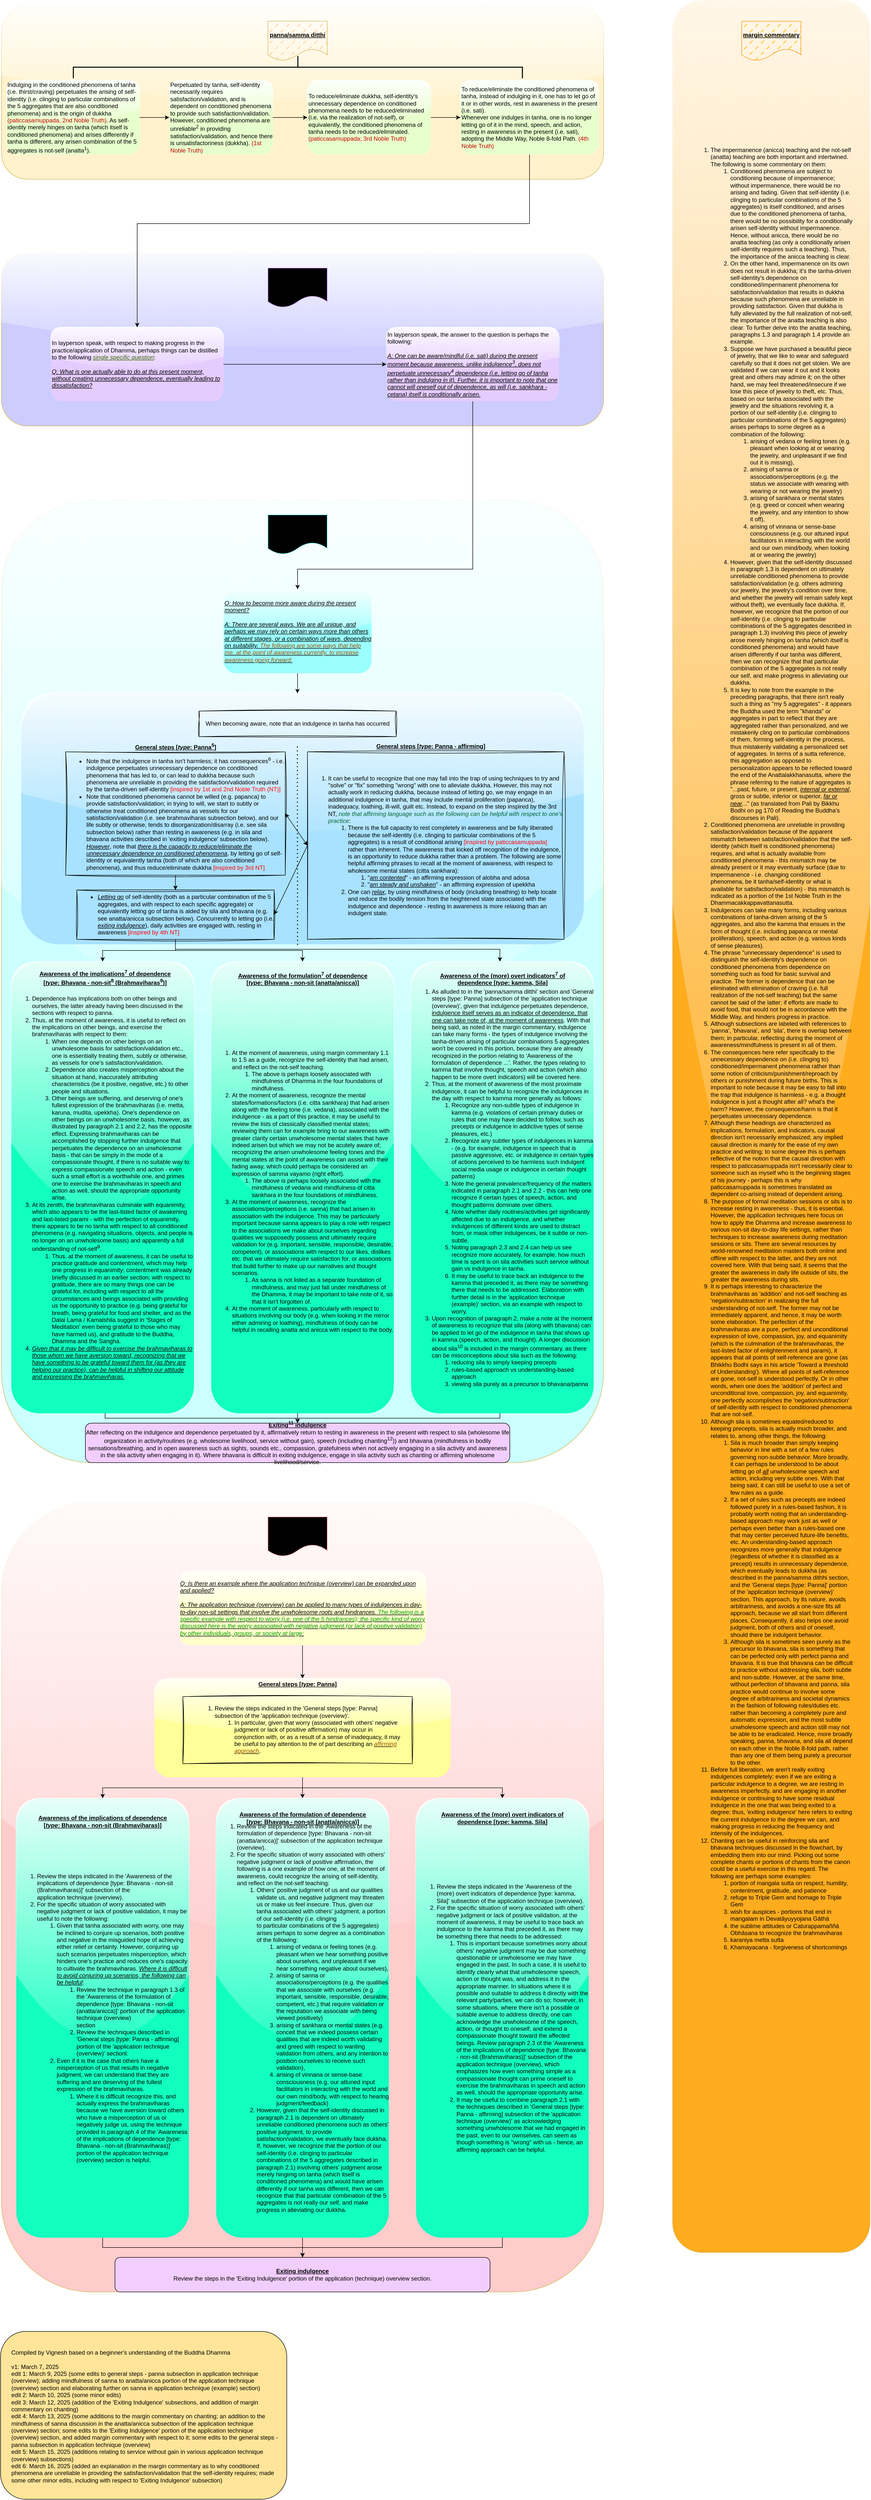 <mxfile version="26.1.3" pages="2">
  <diagram name="Page-1" id="TuVlbN-ZKWJk66FvhOgv">
    <mxGraphModel dx="2446" dy="781" grid="1" gridSize="10" guides="1" tooltips="1" connect="1" arrows="1" fold="1" page="1" pageScale="1" pageWidth="1100" pageHeight="850" math="0" shadow="0">
      <root>
        <mxCell id="0" />
        <mxCell id="1" parent="0" />
        <mxCell id="vZPkmDc1HkCrlw_ce-yA-17" value="" style="group;fillColor=#fff2cc;strokeColor=#d6b656;rounded=1;glass=1;shadow=0;container=0;" parent="1" vertex="1" connectable="0">
          <mxGeometry y="50" width="1220" height="350" as="geometry" />
        </mxCell>
        <mxCell id="dFAU1SVFYO0GLhLQqhiY-29" value="" style="strokeWidth=2;html=1;shape=mxgraph.flowchart.annotation_2;align=left;labelPosition=right;pointerEvents=1;rotation=90;" parent="1" vertex="1">
          <mxGeometry x="578.13" y="-281.87" width="45" height="910" as="geometry" />
        </mxCell>
        <mxCell id="dFAU1SVFYO0GLhLQqhiY-46" value="&lt;b&gt;&lt;u&gt;panna/samma ditthi&lt;/u&gt;&lt;/b&gt;" style="shape=document;whiteSpace=wrap;html=1;boundedLbl=1;fillColor=#FFCC99;gradientColor=none;strokeColor=#d6b656;shadow=0;fillStyle=dashed;" parent="1" vertex="1">
          <mxGeometry x="540" y="80" width="120" height="80" as="geometry" />
        </mxCell>
        <mxCell id="dFAU1SVFYO0GLhLQqhiY-47" value="" style="group;fillColor=#CCCCFF;strokeColor=#d6b656;rounded=1;glass=1;shadow=0;container=0;" parent="1" vertex="1" connectable="0">
          <mxGeometry y="550" width="1220" height="350" as="geometry" />
        </mxCell>
        <mxCell id="dFAU1SVFYO0GLhLQqhiY-51" value="&lt;div&gt;&lt;b&gt;&lt;u&gt;application (overview)&lt;/u&gt;&lt;/b&gt;&lt;/div&gt;" style="shape=document;whiteSpace=wrap;html=1;boundedLbl=1;fillColor=light-dark(#E5CCFF,#5E3206);gradientColor=none;strokeColor=light-dark(#CC99FF,#6D5100);shadow=0;fillStyle=dashed;" parent="1" vertex="1">
          <mxGeometry x="540" y="580" width="120" height="80" as="geometry" />
        </mxCell>
        <mxCell id="dFAU1SVFYO0GLhLQqhiY-60" style="edgeStyle=orthogonalEdgeStyle;rounded=0;orthogonalLoop=1;jettySize=auto;html=1;entryX=0;entryY=0.5;entryDx=0;entryDy=0;" parent="1" source="dFAU1SVFYO0GLhLQqhiY-52" target="dFAU1SVFYO0GLhLQqhiY-53" edge="1">
          <mxGeometry relative="1" as="geometry" />
        </mxCell>
        <mxCell id="dFAU1SVFYO0GLhLQqhiY-52" value="&lt;div&gt;In layperson speak, with respect to making progress in the practice/application of Dhamma, perhaps things can be distilled to the following &lt;span style=&quot;color: rgb(51, 102, 0);&quot;&gt;&lt;u&gt;&lt;i&gt;single specific question&lt;/i&gt;&lt;/u&gt;&lt;/span&gt;: &lt;br&gt;&lt;/div&gt;&lt;div&gt;&lt;br&gt;&lt;/div&gt;&lt;u&gt;&lt;i&gt;Q: What is one actually able to do at this present moment, without creating unnecessary dependence, eventually leading to dissatisfaction?&lt;/i&gt;&lt;/u&gt;" style="rounded=1;whiteSpace=wrap;html=1;align=left;fillColor=light-dark(#E5CCFF,var(--ge-dark-color, #121212));glass=1;dashed=1;dashPattern=12 12;strokeColor=none;" parent="1" vertex="1">
          <mxGeometry x="100" y="700" width="350" height="150" as="geometry" />
        </mxCell>
        <mxCell id="dFAU1SVFYO0GLhLQqhiY-53" value="&lt;div&gt;In layperson speak, the answer to the question is perhaps the following: &lt;br&gt;&lt;/div&gt;&lt;div&gt;&lt;br&gt;&lt;/div&gt;&lt;u&gt;&lt;i&gt;A: One can be aware/mindful (i.e. sati) during the present moment because awareness, unlike indulgence&lt;sup&gt;3&lt;/sup&gt;, does not perpetuate unnecessary&lt;sup&gt;4&lt;/sup&gt; dependence (i.e. letting go of tanha rather than indulging in it). Further, it is important to note that one cannot will oneself out of dependence, as will (i.e. sankhara - cetana) itself is conditionally arisen. &lt;br&gt;&lt;/i&gt;&lt;/u&gt;" style="rounded=1;whiteSpace=wrap;html=1;align=left;fillColor=light-dark(#E5CCFF,var(--ge-dark-color, #121212));glass=1;dashed=1;dashPattern=12 12;strokeColor=none;" parent="1" vertex="1">
          <mxGeometry x="780" y="700" width="350" height="150" as="geometry" />
        </mxCell>
        <mxCell id="dFAU1SVFYO0GLhLQqhiY-114" value="&#xa;&#xa;&#xa;&#xa;&#xa;&#xa;&#xa;&#xa;&#xa;" style="group;fillColor=#FFAC1E;strokeColor=#d6b656;rounded=1;glass=1;shadow=0;container=0;align=left;whiteSpace=wrap;" parent="1" vertex="1" connectable="0">
          <mxGeometry x="1360" y="38" width="400" height="4562" as="geometry" />
        </mxCell>
        <mxCell id="dFAU1SVFYO0GLhLQqhiY-115" value="&lt;b&gt;&lt;u&gt;margin commentary&lt;/u&gt;&lt;/b&gt;" style="shape=document;whiteSpace=wrap;html=1;boundedLbl=1;fillColor=#FFBC05;gradientColor=none;strokeColor=#FF9307;shadow=0;fillStyle=dashed;" parent="1" vertex="1">
          <mxGeometry x="1500" y="80" width="120" height="80" as="geometry" />
        </mxCell>
        <mxCell id="dFAU1SVFYO0GLhLQqhiY-116" value="&lt;ol&gt;&lt;li&gt;The impermanence (anicca) teaching and the not-self (anatta) teaching are both important and intertwined. The following is some commentary on them:&lt;/li&gt;&lt;ol&gt;&lt;li&gt;Conditioned phenomena are subject to conditioning because of impermanence; without impermanence, there would be no arising and fading. Given that self-identity (i.e. clinging to particular combinations of the 5 aggregates) is itself conditioned, and arises due to the conditioned phenomena of tanha, there would be no possibility for a conditionally arisen self-identity without impermanence. Hence, without anicca, there would be no anatta teaching (as only a conditionally arisen self-identity requires such a teaching). Thus, the importance of the anicca teaching is clear.&amp;nbsp;&lt;/li&gt;&lt;li&gt;On the other hand, impermanence on its own does not result in dukkha; it&#39;s the tanha-driven self-identity&#39;s dependence on conditioned/impermanent phenomena for satisfaction/validation that results in dukkha because such phenomena are unreliable in providing satisfaction. Given that dukkha is fully alleviated by the full realization of not-self, the importance of the anatta teaching is also clear. To further delve into the anatta teaching, paragraphs 1.3 and paragraph 1.4 provide an example.&lt;/li&gt;&lt;li&gt;Suppose we have purchased a beautiful piece of jewelry, that we like to wear and safeguard carefully so that it does not get stolen. We are validated if we can wear it out and it looks great and others may admire it; on the other hand, we may feel threatened/insecure if we lose this piece of jewelry to theft, etc. Thus, based on our tanha associated with the jewelry and the situations revolving it, a portion of our self-identity (i.e. clinging to particular combinations of the 5 aggregates) arises perhaps to some degree as a combination of the following:&amp;nbsp;&lt;/li&gt;&lt;ol&gt;&lt;li&gt;arising of vedana or feeling tones (e.g. pleasant when looking at or wearing the jewelry, and unpleasant if we find out it is missing),&amp;nbsp;&lt;/li&gt;&lt;li&gt;arising of sanna or associations/perceptions (e.g. the status we associate with wearing with wearing or not wearing the jewelry)&lt;/li&gt;&lt;li&gt;arising of sankhara or mental states (e.g. greed or conceit when wearing the jewelry, and any intention to show it off),&amp;nbsp;&lt;/li&gt;&lt;li&gt;arising of vinnana or sense-base consciousness (e.g. our attuned input facilitators in interacting with the world and our own mind/body, when looking at or wearing the jewelry)&amp;nbsp;&lt;/li&gt;&lt;/ol&gt;&lt;li&gt;However, given that the self-identity discussed in paragraph 1.3 is dependent on ultimately unreliable conditioned phenomena&amp;nbsp;to provide satisfaction/validation (e.g. others admiring our jewelry, the jewelry&#39;s condition over time, and whether the jewelry will remain safely kept without theft), we eventually face dukkha. If, however, we recognize that the portion of our self-identity (i.e. clinging to particular combinations of the 5 aggregates described in paragraph 1.3) involving this piece of jewelry arose merely hinging on tanha (which itself is conditioned phenomena) and would have arisen differently if our tanha was different, then we can recognize that that particular combination of the 5 aggregates is not really our self, and make progress in alleviating our dukkha. &lt;br&gt;&lt;/li&gt;&lt;li&gt;It is key to note from the example in the preceding paragraphs, that there isn&#39;t really such a thing as &quot;my 5 aggregates&quot; - it appears the Buddha used the term &quot;khanda&quot; or aggregates in part to reflect that they are aggregated rather than personalized, and we mistakenly cling on to particular combinations of them, forming self-identity in the process, thus mistakenly validating a personalized set of aggregates. In terms of a sutta reference, this aggregation as opposed to personalization appears to be reflected toward the end of the Anattalakkhanasutta, where the phrase referring to the nature of aggregates is &quot;...past, future, or present, &lt;u&gt;&lt;i&gt;internal or external&lt;/i&gt;&lt;/u&gt;, gross or subtle, inferior or superior, &lt;u&gt;&lt;i&gt;far or near&lt;/i&gt;&lt;/u&gt;...&quot; (as translated from Pali by Bikkhu Bodhi on pg 170 of Reading the Buddha&#39;s discourses in Pali).&amp;nbsp; &lt;span style=&quot;color: rgb(255, 51, 51);&quot;&gt;&lt;br&gt;&lt;/span&gt;&lt;/li&gt;&lt;/ol&gt;&lt;li&gt;Conditioned phenomena are unreliable in providing satisfaction/validation because of the apparent mismatch between satisfaction/validation that the self-identity (which itself is conditioned phenomena) requires, and what is actually available from conditioned phenomena - this mismatch may be already present or it may eventually surface (due to impermanence - i.e. changing conditioned phenomena, be it tanha/self-identity or what is available for satisfaction/validation) - this mismatch is indicated as a portion of the 1st Noble Truth in the Dhammacakkappavattanasutta. &lt;br&gt;&lt;/li&gt;&lt;li&gt;Indulgences can take many forms, including various combinations of tanha-driven arising of the 5 aggregates, and also the kamma that ensues in the form of thought (i.e. including papanca or mental proliferation), speech, and action (e.g. various kinds of sense pleasures). &amp;nbsp; &lt;br&gt;&lt;/li&gt;&lt;li&gt;The phrase &quot;unnecessary dependence&quot; is used to distinguish the self-identity&#39;s dependence on conditioned phenomena from dependence on something such as food for basic survival and practice. The former is dependence that can be eliminated with elimination of craving (i.e. full realization of the not-self teaching) but the same cannot be said of the latter; if efforts are made to avoid food, that would not be in accordance with the Middle Way, and hinders progress in practice.&lt;/li&gt;&lt;li&gt;Although subsections are labeled with references to &#39;panna&#39;, &#39;bhavana&#39;, and &#39;sila&#39;, there is overlap between them; in particular, reflecting during the moment of awareness/mindfulness is present in all of them. &lt;br&gt;&lt;/li&gt;&lt;li&gt;The consequences here refer specifically to the unnecessary dependence on (i.e. clinging to) conditioned/impermanent phenomena rather than some notion of criticism/punishment/reproach by others or punishment during future births. This is important to note because it may be easy to fall into the trap that indulgence is harmless - e.g. a thought indulgence is just a thought after all? what&#39;s the harm? However, the consequence/harm is that it perpetuates unnecessary dependence.&lt;/li&gt;&lt;li&gt;Although these headings are characterized as implications, formulation, and indicators, causal direction isn&#39;t necessarily emphasized; any implied causal direction is mainly for the ease of my own practice and writing; to some degree this is perhaps reflective of the notion that the causal direction with respect to paticcasamuppada isn&#39;t necessarily clear to someone such as myself who is the beginning stages of his journey - perhaps this is why paticcasamuppada is sometimes translated as dependent co-arising instead of dependent arising. &amp;nbsp; &lt;br&gt;&lt;/li&gt;&lt;li&gt;The purpose of formal meditation sessions or sits is to increase resting in awareness - thus, it is essential. However, the application techniques here focus on how to apply the Dhamma and increase awareness to various non-sit day-to-day life settings, rather than techniques to increase awareness during meditation sessions or sits. There are several resources by world-renowned meditation masters both online and offline with respect to the latter, and they are not covered here. With that being said, it seems that the greater the awareness in daily life outside of sits, the greater the awareness during sits.&lt;/li&gt;&lt;li&gt;It is perhaps interesting to characterize the brahmaviharas as &#39;addition&#39; and not-self teaching as &#39;negation/subtraction&#39; in realizaing the full understanding of not-self. The former may not be immediately apparent, and hence, it may be worth some elaboration. The perfection of the brahmaviharas are a pure, perfect and unconditional expression of love, compassion, joy, and equanimity (which is the culmination of the brahmaviharas, the last-listed factor of enlightenment and parami), it appears that all points of self-reference are gone (as Bhikkhu Bodhi says in his article &#39;Toward a threshold of Understanding&#39;). Where all points of self-reference are gone, not-self is understood perfectly. Or in other words, when one does the &#39;addition&#39; of perfect and unconditional love, compassion, joy, and equanimity, one perfectly accomplishes the &#39;negation/subtraction&#39; of self-identity with respect to conditioned phenomena that are not-self.&lt;/li&gt;&lt;li&gt;Although sila is sometimes equated/reduced to keeping precepts, sila is actually much broader, and relates to, among other things, the following:&lt;/li&gt;&lt;ol&gt;&lt;li&gt;Sila is much broader than simply keeping behavior in line with a set of a few rules governing non-subtle behavior. More broadly, it can perhaps be understood to be about letting go of &lt;u&gt;&lt;i&gt;all&lt;/i&gt;&lt;/u&gt; unwholesome speech and action, including very subtle ones. With that being said, it can still be useful to use a set of few rules as a guide.&lt;/li&gt;&lt;li&gt;If a set of rules such as precepts are indeed followed purely in a rules-based fashion, it is probably worth noting that an understanding-based approach may work just as well or perhaps even better than a rules-based one that may center perceived future-life benefits, etc. An understanding-based approach recognizes more generally that indulgence (regardless of whether it is classified as a precept) results in unnecessary dependence, which eventually leads to dukkha (as described in the panna/samma dithhi section, and the &#39;General steps [type: Panna]&#39; portion of the &#39;application technique (overview)&#39; section. This approach, by its nature, avoids arbitrariness, and avoids a one-size fits all approach, because we all start from different places. Consequently, it also helps one avoid judgment, both of others and of oneself, should there be indulgent behavior.&amp;nbsp; &lt;br&gt;&lt;/li&gt;&lt;li&gt;Although sila is sometimes seen purely as the precursor to bhavana, sila is something that can be perfected only with perfect panna and bhavana. It is true that bhavana can be difficult to practice without addressing sila, both subtle and non-subtle. However, at the same time, without perfection of bhavana and panna, sila practice would continue to involve some degree of arbitrariness and societal dynamics in the fashion of following rules/duties etc. rather than becoming a completely pure and automatic expression, and the most subtle unwholesome speech and action still may not be able to be eradicated. Hence, more broadly speaking, panna, bhavana, and sila all depend on each other in the Noble 8-fold path, rather than any one of them being purely a precursor to the other.&lt;/li&gt;&lt;/ol&gt;&lt;li&gt;Before full liberation, we aren&#39;t really exiting indulgences completely; even if we are exiting a particular indulgence to a degree, we are resting in awareness imperfectly, and are engaging in another indulgence or continuing to have some residual indulgence in the one that was being exited to a degree; thus, &#39;exiting indulgence&#39; here refers to exiting the current indulgence to the degree we can, and making progress in reducing the frequency and intensity of the indulgences. &lt;br&gt;&lt;/li&gt;&lt;li&gt;Chanting can be useful in reinforcing sila and bhavana techniques discussed in the flowchart, by embedding them into our mind. Picking out some complete chants or portions of chants from the canon could be a useful exercise in this regard. The following are perhaps some examples:&lt;/li&gt;&lt;ol&gt;&lt;li&gt;portion of mangala sutta on respect, humility, contentment, gratitude, and patience&lt;/li&gt;&lt;li&gt;refuge to Triple Gem and homage to Triple Gem&lt;/li&gt;&lt;li&gt;wish for auspices - portions that end in mangalam in Devatāyuyyojana Gāthā&lt;/li&gt;&lt;li&gt;the sublime attitudes or Caturappamaññā Obhāsana to recognize the brahmaviharas&lt;/li&gt;&lt;li&gt;karaniya metta sutta&lt;/li&gt;&lt;li&gt;Khamayacana - forgiveness of shortcomings&lt;/li&gt;&lt;/ol&gt;&lt;/ol&gt;" style="text;html=1;align=left;verticalAlign=middle;whiteSpace=wrap;rounded=0;" parent="1" vertex="1">
          <mxGeometry x="1395" y="171" width="330" height="3979" as="geometry" />
        </mxCell>
        <mxCell id="dFAU1SVFYO0GLhLQqhiY-117" value="" style="group" parent="1" vertex="1" connectable="0">
          <mxGeometry y="1050" width="1220" height="1950" as="geometry" />
        </mxCell>
        <mxCell id="dFAU1SVFYO0GLhLQqhiY-61" value="" style="group;fillColor=#CCFFFF;strokeColor=#d6b656;rounded=1;glass=1;shadow=0;container=0;" parent="dFAU1SVFYO0GLhLQqhiY-117" vertex="1" connectable="0">
          <mxGeometry width="1220" height="1950.0" as="geometry" />
        </mxCell>
        <mxCell id="dFAU1SVFYO0GLhLQqhiY-62" value="&lt;div&gt;&lt;b&gt;&lt;u&gt;application technique (overview)&lt;/u&gt;&lt;/b&gt;&lt;/div&gt;" style="shape=document;whiteSpace=wrap;html=1;boundedLbl=1;fillColor=light-dark(#99FFFF,#5E3206);gradientColor=none;strokeColor=light-dark(#66FFFF,#6D5100);shadow=0;fillStyle=dashed;" parent="dFAU1SVFYO0GLhLQqhiY-117" vertex="1">
          <mxGeometry x="540" y="30" width="120" height="80" as="geometry" />
        </mxCell>
        <mxCell id="dFAU1SVFYO0GLhLQqhiY-76" value="&lt;div&gt;&lt;u&gt;&lt;i&gt;Q: How to become more aware during the present moment?&lt;/i&gt;&lt;/u&gt;&lt;/div&gt;&lt;div&gt;&lt;br&gt;&lt;/div&gt;&lt;u&gt;&lt;i&gt;A: There are several ways. We are all unique, and perhaps we may rely on certain ways more than others at different stages, or a combination of ways, depending on suitability. &lt;span style=&quot;color: rgb(153, 76, 0);&quot;&gt;The following are some ways that help me, at the point of awareness currently, to increase awareness going forward:&lt;/span&gt;&lt;/i&gt;&lt;/u&gt;" style="rounded=1;whiteSpace=wrap;html=1;align=left;fillColor=light-dark(#99FFFF,var(--ge-dark-color, #121212));glass=1;dashed=1;dashPattern=12 12;strokeColor=none;" parent="dFAU1SVFYO0GLhLQqhiY-117" vertex="1">
          <mxGeometry x="450" y="180.795" width="300" height="170" as="geometry" />
        </mxCell>
        <mxCell id="dFAU1SVFYO0GLhLQqhiY-108" value="" style="group" parent="dFAU1SVFYO0GLhLQqhiY-117" vertex="1" connectable="0">
          <mxGeometry x="425" y="935" width="370" height="915" as="geometry" />
        </mxCell>
        <mxCell id="dFAU1SVFYO0GLhLQqhiY-109" value="&lt;div&gt;&lt;br&gt;&lt;ol&gt;&lt;li&gt;At the moment of awareness, using margin commentary 1.1 to 1.5 as a guide, recognize the self-identity that had arisen, and reflect on the not-self teaching.&lt;/li&gt;&lt;ol&gt;&lt;li&gt;The above is perhaps loosely associated with mindfulness of Dhamma in the four foundations of mindfulness.&lt;/li&gt;&lt;/ol&gt;&lt;li&gt;At the moment of awareness, recognize the mental states/formations/factors (i.e. citta sankhara) that had arisen along with the feeling tone (i.e. vedana), associated with the indulgence - as a part of this practice, it may be useful to review the lists of classically classified mental states; reviewing them can for example bring to our awareness with greater clarity certain unwholesome mental states that have indeed arisen but which we may not be acutely aware of; recognizing the arisen unwholesome feeling tones and the mental states at the point of awareness can assist with their fading away, which could perhaps be considered an expression of samma vayamo (right effort).&amp;nbsp;&lt;/li&gt;&lt;ol&gt;&lt;li&gt;The above is perhaps loosely associated with the mindfulness of vedana and mindfulness of citta sankhara in the four foundations of mindfulness.&lt;/li&gt;&lt;/ol&gt;&lt;li&gt;At the moment of awareness, recognize the associations/perceptions (i.e. sanna) that had arisen in association with the indulgence. This may be particularly important because sanna appears to play a role with respect to the associations we make about ourselves regarding qualities we supposedly possess and ultimately require validation for (e.g. important, sensible, responsible, desirable, competent), or associations with respect to our likes, dislikes etc. that we ultimately require satisfaction for, or associations that build further to make up our narratives and thought scenarios. &lt;br&gt;&lt;/li&gt;&lt;ol&gt;&lt;li&gt;As sanna is not listed as a separate foundation of mindfulness, and may just fall under mindfulness of the Dhamma, it may be important to take note of it, so that it isn&#39;t forgotten of. &lt;br&gt;&lt;/li&gt;&lt;/ol&gt;&lt;li&gt;At the moment of awareness, particularly with respect to situations involving our body (e.g. when looking in the mirror either admiring or loathing), mindfulness of body can be helpful in recalling anatta and anicca with respect to the body.&lt;/li&gt;&lt;/ol&gt;&lt;/div&gt;" style="rounded=1;whiteSpace=wrap;html=1;align=left;fillColor=light-dark(#11FFBF,var(--ge-dark-color, #121212));glass=1;dashed=1;dashPattern=12 12;strokeColor=none;" parent="dFAU1SVFYO0GLhLQqhiY-108" vertex="1">
          <mxGeometry width="370.0" height="915.0" as="geometry" />
        </mxCell>
        <mxCell id="dFAU1SVFYO0GLhLQqhiY-110" value="&lt;div align=&quot;center&quot;&gt;&lt;b&gt;&lt;u&gt;Awareness of the formulation&lt;sup&gt;7&lt;/sup&gt; of dependence&lt;/u&gt;&lt;/b&gt;&lt;/div&gt;&lt;div align=&quot;center&quot;&gt;&lt;b&gt;&lt;u&gt;[&lt;i&gt;type&lt;/i&gt;: Bhavana - non-sit (anatta/anicca)]&lt;/u&gt;&lt;/b&gt;&lt;/div&gt;" style="text;html=1;align=center;verticalAlign=middle;whiteSpace=wrap;rounded=0;" parent="dFAU1SVFYO0GLhLQqhiY-108" vertex="1">
          <mxGeometry x="44.624" width="280.742" height="68.625" as="geometry" />
        </mxCell>
        <mxCell id="dFAU1SVFYO0GLhLQqhiY-81" value="&lt;div&gt;&lt;br&gt;&lt;/div&gt;&lt;div&gt;&lt;br&gt;&lt;/div&gt;&lt;div align=&quot;center&quot;&gt;&lt;br&gt;&lt;/div&gt;&lt;div&gt;&lt;br&gt;&lt;/div&gt;&lt;div&gt;&lt;br&gt;&lt;/div&gt;" style="rounded=1;whiteSpace=wrap;html=1;align=left;fillColor=light-dark(#A8E2FF,var(--ge-dark-color, #121212));glass=1;dashed=1;dashPattern=12 12;strokeColor=none;" parent="dFAU1SVFYO0GLhLQqhiY-117" vertex="1">
          <mxGeometry x="40" y="390" width="1140" height="510" as="geometry" />
        </mxCell>
        <mxCell id="dFAU1SVFYO0GLhLQqhiY-93" value="&lt;div align=&quot;center&quot;&gt;When becoming aware, note that an indulgence in tanha has occurred&lt;/div&gt;" style="rounded=0;whiteSpace=wrap;html=1;fillColor=none;gradientColor=none;glass=0;sketch=1;curveFitting=1;jiggle=2;align=center;" parent="dFAU1SVFYO0GLhLQqhiY-117" vertex="1">
          <mxGeometry x="400" y="427.538" width="400" height="51.656" as="geometry" />
        </mxCell>
        <mxCell id="y6s7UTnHfBE7o3wpDHar-10" style="edgeStyle=orthogonalEdgeStyle;rounded=0;orthogonalLoop=1;jettySize=auto;html=1;" parent="dFAU1SVFYO0GLhLQqhiY-117" source="dFAU1SVFYO0GLhLQqhiY-94" target="R_Yq7bSZIYQy-dywGom7-2" edge="1">
          <mxGeometry relative="1" as="geometry">
            <Array as="points">
              <mxPoint x="353" y="910" />
              <mxPoint x="1010" y="910" />
            </Array>
          </mxGeometry>
        </mxCell>
        <mxCell id="y6s7UTnHfBE7o3wpDHar-11" style="edgeStyle=orthogonalEdgeStyle;rounded=0;orthogonalLoop=1;jettySize=auto;html=1;entryX=0.5;entryY=0;entryDx=0;entryDy=0;" parent="dFAU1SVFYO0GLhLQqhiY-117" source="dFAU1SVFYO0GLhLQqhiY-94" target="dFAU1SVFYO0GLhLQqhiY-110" edge="1">
          <mxGeometry relative="1" as="geometry" />
        </mxCell>
        <mxCell id="y6s7UTnHfBE7o3wpDHar-12" style="edgeStyle=orthogonalEdgeStyle;rounded=0;orthogonalLoop=1;jettySize=auto;html=1;" parent="dFAU1SVFYO0GLhLQqhiY-117" source="dFAU1SVFYO0GLhLQqhiY-94" target="dFAU1SVFYO0GLhLQqhiY-84" edge="1">
          <mxGeometry relative="1" as="geometry" />
        </mxCell>
        <mxCell id="dFAU1SVFYO0GLhLQqhiY-94" value="&lt;div align=&quot;left&quot;&gt;&lt;ul&gt;&lt;li&gt;&lt;u&gt;&lt;i&gt;Letting go&lt;/i&gt;&lt;/u&gt; of self-identity (both as a particular combination of the 5 aggregates, and with respect to each specific aggregate) or equivalently letting go of tanha is aided by sila and bhavana (e.g. see anatta/anicca subsection below). Concurrently to letting go (i.e. &lt;u&gt;&lt;i&gt;exiting indulgence&lt;/i&gt;&lt;/u&gt;), daily activities are engaged with, resting in awareness &lt;span style=&quot;color: rgb(255, 0, 0);&quot;&gt;[inspired by 4th NT]&lt;/span&gt;&lt;/li&gt;&lt;/ul&gt;&lt;/div&gt;" style="rounded=0;whiteSpace=wrap;html=1;align=left;fillColor=none;sketch=1;curveFitting=1;jiggle=2;" parent="dFAU1SVFYO0GLhLQqhiY-117" vertex="1">
          <mxGeometry x="152.5" y="790" width="400" height="100" as="geometry" />
        </mxCell>
        <mxCell id="dFAU1SVFYO0GLhLQqhiY-97" value="&lt;u&gt;&lt;b&gt;General steps [&lt;i&gt;type&lt;/i&gt;: &lt;/b&gt;&lt;/u&gt;&lt;u&gt;&lt;b&gt;Panna&lt;sup&gt;5&lt;/sup&gt;] &lt;/b&gt;&lt;/u&gt;" style="text;html=1;align=center;verticalAlign=middle;whiteSpace=wrap;rounded=0;" parent="dFAU1SVFYO0GLhLQqhiY-117" vertex="1">
          <mxGeometry x="222.5" y="479.192" width="260" height="38.742" as="geometry" />
        </mxCell>
        <mxCell id="dFAU1SVFYO0GLhLQqhiY-147" value="" style="edgeStyle=orthogonalEdgeStyle;rounded=0;orthogonalLoop=1;jettySize=auto;html=1;" parent="dFAU1SVFYO0GLhLQqhiY-117" source="dFAU1SVFYO0GLhLQqhiY-144" target="dFAU1SVFYO0GLhLQqhiY-94" edge="1">
          <mxGeometry relative="1" as="geometry" />
        </mxCell>
        <mxCell id="dFAU1SVFYO0GLhLQqhiY-144" value="&lt;ul&gt;&lt;li&gt;Note that the indulgence in tanha isn&#39;t harmless; it has consequences&lt;sup&gt;6&lt;/sup&gt; - i.e. indulgence perpetuates unnecessary dependence on conditioned phenomena that has led to, or can lead to dukkha because such phenomena are unreliable in providing the satisfaction/validation required by the tanha-driven self-identity &lt;span style=&quot;color: rgb(255, 0, 0);&quot;&gt;[inspired by 1st and 2nd Noble Truth (NT)]&lt;/span&gt; &lt;/li&gt;&lt;li&gt;Note that conditioned phenomena cannot be willed (e.g. papanca) to provide satisfaction/validation; in trying to will, we start to subtly or otherwise treat conditioned phenomena as vessels for our satisfaction/validation (i.e. see brahmaviharas subsection below), and our life subtly or otherwise, tends to disorganization/disarray (i.e. see sila subsection below) rather than resting in awareness (e.g. in sila and bhavana activities described in &#39;exiting indulgence&#39; subsection below). &lt;u&gt;&lt;i&gt;However&lt;/i&gt;&lt;/u&gt;, note that &lt;u&gt;&lt;i&gt;there is the capacity to reduce/eliminate the unnecessary dependence on conditioned phenomena&lt;/i&gt;&lt;/u&gt;, by letting go of self-identity or equivalently tanha (both of which are also conditioned phenomena), and thus reduce/eliminate dukkha &lt;span style=&quot;color: rgb(255, 0, 0);&quot;&gt;[inspired by 3rd NT]&lt;/span&gt;&lt;/li&gt;&lt;/ul&gt;" style="rounded=0;whiteSpace=wrap;html=1;fillColor=none;gradientColor=none;glass=0;sketch=1;curveFitting=1;jiggle=2;align=left;" parent="dFAU1SVFYO0GLhLQqhiY-117" vertex="1">
          <mxGeometry x="130" y="510" width="445" height="250" as="geometry" />
        </mxCell>
        <mxCell id="dFAU1SVFYO0GLhLQqhiY-145" value="" style="endArrow=none;dashed=1;html=1;dashPattern=1 3;strokeWidth=2;rounded=0;" parent="dFAU1SVFYO0GLhLQqhiY-117" edge="1">
          <mxGeometry width="50" height="50" relative="1" as="geometry">
            <mxPoint x="599.5" y="498.977" as="sourcePoint" />
            <mxPoint x="600" y="903.038" as="targetPoint" />
          </mxGeometry>
        </mxCell>
        <mxCell id="dFAU1SVFYO0GLhLQqhiY-148" value="&lt;u&gt;&lt;b&gt;General steps [&lt;i&gt;type&lt;/i&gt;: &lt;/b&gt;&lt;/u&gt;&lt;u&gt;&lt;b&gt;Panna - affirming] &lt;/b&gt;&lt;/u&gt;" style="text;html=1;align=center;verticalAlign=middle;whiteSpace=wrap;rounded=0;" parent="dFAU1SVFYO0GLhLQqhiY-117" vertex="1">
          <mxGeometry x="740" y="479.192" width="260" height="38.742" as="geometry" />
        </mxCell>
        <mxCell id="dFAU1SVFYO0GLhLQqhiY-149" value="&lt;ol&gt;&lt;li&gt;It can be useful to recognize that one may fall into the trap of using techniques to try and &quot;solve&quot; or &quot;fix&quot; something &quot;wrong&quot; with one to alleviate dukkha. However, this may not actually work in reducing dukkha, because instead of letting go, we may engage in an additional indulgence in tanha, that may include mental proliferation (papanca), inadequacy, loathing, ill-will, guilt etc. Instead, to expand on the step inspired by the 3rd NT, &lt;span style=&quot;color: rgb(0, 102, 51);&quot;&gt;&lt;i&gt;note that affirming language such as the following can be helpful with respect to one&#39;s practice&lt;/i&gt;&lt;/span&gt;:&lt;/li&gt;&lt;ol&gt;&lt;li&gt;There is the full capacity to rest completely in awareness and be fully liberated because the self-identity (i.e. clinging to particular combinations of the 5 aggregates) is a result of conditional arising &lt;span style=&quot;color: rgb(255, 0, 0);&quot;&gt;[inspired by paticcasamuppada]&lt;/span&gt; rather than inherent. &lt;span style=&quot;color: rgb(255, 0, 0);&quot;&gt;&lt;/span&gt;The awareness that kicked off recognition of the indulgence, is an opportunity to reduce dukkha rather than a problem. The following are some helpful affirming phrases to recall at the moment of awareness, with respect to wholesome mental states (citta sankhara):&lt;/li&gt;&lt;ol&gt;&lt;li&gt;&quot;&lt;u&gt;&lt;i&gt;am contented&lt;/i&gt;&lt;/u&gt;&quot; - an affirming expression of alobha and adosa&lt;/li&gt;&lt;li&gt;&quot;&lt;u&gt;&lt;i&gt;am steady and unshaken&lt;/i&gt;&lt;/u&gt;&quot; - an affirming expression of upekkha&lt;/li&gt;&lt;/ol&gt;&lt;li&gt;One can &lt;u&gt;&lt;i&gt;relax&lt;/i&gt;&lt;/u&gt;, by using mindfulness of body (including breathing) to help locate and reduce the bodily tension from the heightened state associated with the indulgence and dependence - resting in awareness is more relaxing than an indulgent state.&lt;/li&gt;&lt;/ol&gt;&lt;/ol&gt;" style="rounded=0;whiteSpace=wrap;html=1;align=left;fillColor=none;sketch=1;curveFitting=1;jiggle=2;" parent="dFAU1SVFYO0GLhLQqhiY-117" vertex="1">
          <mxGeometry x="620" y="510" width="520" height="380" as="geometry" />
        </mxCell>
        <mxCell id="dFAU1SVFYO0GLhLQqhiY-154" value="" style="endArrow=classic;startArrow=classic;html=1;rounded=0;exitX=1;exitY=0.5;exitDx=0;exitDy=0;entryX=0;entryY=0.5;entryDx=0;entryDy=0;" parent="dFAU1SVFYO0GLhLQqhiY-117" source="dFAU1SVFYO0GLhLQqhiY-144" target="dFAU1SVFYO0GLhLQqhiY-149" edge="1">
          <mxGeometry width="50" height="50" relative="1" as="geometry">
            <mxPoint x="630" y="839.404" as="sourcePoint" />
            <mxPoint x="680" y="774.834" as="targetPoint" />
          </mxGeometry>
        </mxCell>
        <mxCell id="dFAU1SVFYO0GLhLQqhiY-157" value="" style="endArrow=classic;html=1;rounded=0;entryX=1;entryY=0.5;entryDx=0;entryDy=0;exitX=0;exitY=0.5;exitDx=0;exitDy=0;" parent="dFAU1SVFYO0GLhLQqhiY-117" source="dFAU1SVFYO0GLhLQqhiY-149" target="dFAU1SVFYO0GLhLQqhiY-94" edge="1">
          <mxGeometry width="50" height="50" relative="1" as="geometry">
            <mxPoint x="630" y="839.404" as="sourcePoint" />
            <mxPoint x="680" y="774.834" as="targetPoint" />
          </mxGeometry>
        </mxCell>
        <mxCell id="y6s7UTnHfBE7o3wpDHar-23" value="" style="edgeStyle=orthogonalEdgeStyle;rounded=0;orthogonalLoop=1;jettySize=auto;html=1;" parent="dFAU1SVFYO0GLhLQqhiY-117" source="dFAU1SVFYO0GLhLQqhiY-84" target="y6s7UTnHfBE7o3wpDHar-2" edge="1">
          <mxGeometry relative="1" as="geometry">
            <Array as="points">
              <mxPoint x="210" y="1860" />
              <mxPoint x="600" y="1860" />
            </Array>
          </mxGeometry>
        </mxCell>
        <mxCell id="dFAU1SVFYO0GLhLQqhiY-84" value="&lt;div&gt;&lt;ol&gt;&lt;li&gt;Dependence has implications both on other beings and ourselves, the latter already having been discussed in the sections with respect to panna. &lt;br&gt;&lt;/li&gt;&lt;li&gt;Thus, at the moment of awareness, it is useful to reflect on the implications on other beings, and exercise the brahmaviharas with respect to them:&lt;/li&gt;&lt;ol&gt;&lt;li&gt;When one depends on other beings on an unwholesome basis for satisfaction/validation etc., one is essentially treating them, subtly or otherwise, as vessels for one&#39;s satisfaction/validation.&lt;/li&gt;&lt;li&gt;Dependence also creates misperception about the situation at hand, inaccurately attributing characteristics (be it positive, negative, etc.) to other people and situations.&lt;/li&gt;&lt;li&gt;Other beings are suffering, and deserving of one&#39;s fullest expression of the brahmaviharas (i.e. metta, karuna, mudita, upekkha). One&#39;s dependence on other beings on an unwholesome basis, however, as illustrated by paragraph 2.1 and 2.2, has the opposite effect. Expressing brahmaviharas can be accomplished by stopping further indulgence that perpetuates the dependence on an unwholesome basis - that can be simply in the mode of a compassionate thought, if there is no suitable way to express compassionate speech and action - even such a small effort is a worthwhile one, and primes one to exercise the brahmaviharas in speech and action as well, should the appropriate opportunity arise.&lt;/li&gt;&lt;/ol&gt;&lt;li&gt;At its zenith, the brahmaviharas culminate with equanimity, which also appears to be the last-listed factor of awakening and last-listed parami - with the perfection of equanimity, there appears to be no tanha with respect to all conditioned phenomena (e.g. navigating situations, objects, and people is no longer on an unwholesome basis) and apparently a full understanding of not-self&lt;sup&gt;9&lt;/sup&gt;.&amp;nbsp;&lt;/li&gt;&lt;ol&gt;&lt;li&gt;Thus, at the moment of awareness, it can be useful to practice gratitude and contentment, which may help one progress in equanimity; contentment was already briefly discussed in an earlier section; with respect to gratitude, there are so many things one can be grateful for, including with respect to all the circumstances and beings associated with providing us the opportunity to practice (e.g. being grateful for &lt;br&gt;breath, being grateful for food and shelter, and as the Dalai Lama / Kamalshila suggest in &#39;Stages of Meditation&#39; even being grateful to those who may have harmed us), and gratitude to the Buddha, Dhamma and the Sangha.&lt;/li&gt;&lt;/ol&gt;&lt;li&gt;&lt;u&gt;&lt;i&gt;Given that it may be difficult to exercise the brahmaviharas to those whom we have aversion toward, recognizing that we have something to be grateful toward them for (as they are helping our practice), can be helpful in shifting our attitude and expressing the brahmaviharas.&lt;/i&gt;&lt;/u&gt; &lt;br&gt;&lt;/li&gt;&lt;/ol&gt;&lt;/div&gt;" style="rounded=1;whiteSpace=wrap;html=1;align=left;fillColor=light-dark(#11FFBF,var(--ge-dark-color, #121212));glass=1;dashed=1;dashPattern=12 12;strokeColor=none;" parent="dFAU1SVFYO0GLhLQqhiY-117" vertex="1">
          <mxGeometry x="20" y="935" width="370" height="915" as="geometry" />
        </mxCell>
        <mxCell id="dFAU1SVFYO0GLhLQqhiY-105" value="&lt;div align=&quot;center&quot;&gt;&lt;b&gt;&lt;u&gt;Awareness of the implications&lt;sup&gt;7&lt;/sup&gt; of dependence&lt;/u&gt;&lt;/b&gt;&lt;/div&gt;&lt;div align=&quot;center&quot;&gt;&lt;b&gt;&lt;u&gt;[&lt;i&gt;type&lt;/i&gt;: Bhavana - non-sit&lt;sup&gt;8&lt;/sup&gt; (Brahmaviharas&lt;sup&gt;9&lt;/sup&gt;)]&lt;/u&gt;&lt;/b&gt;&lt;/div&gt;" style="text;html=1;align=center;verticalAlign=middle;whiteSpace=wrap;rounded=0;" parent="dFAU1SVFYO0GLhLQqhiY-117" vertex="1">
          <mxGeometry x="57.81" y="935.002" width="304.38" height="63.811" as="geometry" />
        </mxCell>
        <mxCell id="R_Yq7bSZIYQy-dywGom7-1" value="" style="group" parent="dFAU1SVFYO0GLhLQqhiY-117" vertex="1" connectable="0">
          <mxGeometry x="830" y="935" width="370" height="915" as="geometry" />
        </mxCell>
        <mxCell id="R_Yq7bSZIYQy-dywGom7-2" value="&lt;ol&gt;&lt;li&gt;As alluded to in the &#39;panna/samma ditthi&#39; section and &#39;General steps [type: Panna] subsection of the &#39;application technique (overview)&#39;, given that indulgence perpetuates dependence, &lt;u&gt;indulgence itself serves as an indicator of dependence, that one can take note of, at the moment of awareness&lt;/u&gt;. With that being said, as noted in the margin commentary, indulgence can take many forms - the types of indulgence involving the tanha-driven arising of particular combinations 5 aggregates won&#39;t be covered in this portion, because they are already recognized in the portion relating to &#39;Awareness of the formulation of dependence ...&#39;. Rather, the types relating to kamma that involve thought, speech and action (which also happen to be more overt indicators) will be covered here.&lt;/li&gt;&lt;li&gt;Thus, at the moment of awareness of the most proximate indulgence, it can be helpful to recognize the indulgences in the day with respect to kamma more generally as follows:&lt;/li&gt;&lt;ol&gt;&lt;li&gt;Recognize any non-subtle types of indulgence in kamma (e.g. violations of certain primary duties or rules that one may have decided to follow, such as precepts or indulgence in addictive types of sense pleasures, etc.)&lt;/li&gt;&lt;li&gt;Recognize any subtler types of indulgences in kamma - (e.g. for example, indulgence in speech that is passive aggressive, etc. or indulgence in certain types of actions perceived to be harmless such indulgent social media usage or indulgence in certain thought patterns) &lt;br&gt;&lt;/li&gt;&lt;li&gt;Note the general prevalence/frequency of the matters indicated in paragraph 2.1 and 2.2 - this can help one recognize if certain types of speech, action, and thought patterns dominate over others.&lt;/li&gt;&lt;li&gt;Note whether daily routines/activities get significantly affected due to an indulgence, and whether indulgences of different kinds are used to distract from, or mask other indulgences, be it subtle or non-subtle.&amp;nbsp;&lt;/li&gt;&lt;li&gt;Noting paragraph 2.3 and 2.4 can help us see recognize more accurately, for example, how much time is spent is on sila activities such service without gain vs indulgence in tanha. &lt;br&gt;&lt;/li&gt;&lt;li&gt;It may be useful to trace back an indulgence to the kamma that preceded it, as there may be something there that needs to be addressed. Elaboration with further detail is in the &#39;application technique (example)&#39; section, via an example with respect to worry. &lt;br&gt;&lt;/li&gt;&lt;/ol&gt;&lt;li&gt;Upon recognition of paragraph 2, make a note at the moment of awareness to recognize that sila (along with bhavana) can be applied to let go of the indulgence in tanha that shows up in kamma (speech, action, and thought). A longer discussion about sila&lt;sup&gt;10&lt;/sup&gt; is included in the margin commentary, as there can be misconceptions about sila such as the following:&lt;/li&gt;&lt;ol&gt;&lt;li&gt;reducing sila to simply keeping precepts&lt;/li&gt;&lt;li&gt;rules-based approach vs understanding-based approach&lt;/li&gt;&lt;li&gt;viewing sila purely as a precursor to bhavana/panna&lt;/li&gt;&lt;/ol&gt;&lt;/ol&gt;" style="rounded=1;whiteSpace=wrap;html=1;align=left;fillColor=light-dark(#11FFBF,var(--ge-dark-color, #121212));glass=1;dashed=1;dashPattern=12 12;strokeColor=none;" parent="R_Yq7bSZIYQy-dywGom7-1" vertex="1">
          <mxGeometry width="370.0" height="915.0" as="geometry" />
        </mxCell>
        <mxCell id="R_Yq7bSZIYQy-dywGom7-3" value="&lt;div align=&quot;center&quot;&gt;&lt;b&gt;&lt;u&gt;Awareness of the (more) overt indicators&lt;sup&gt;7&lt;/sup&gt; of dependence [&lt;i&gt;type&lt;/i&gt;: kamma, Sila] &lt;br&gt;&lt;/u&gt;&lt;/b&gt;&lt;/div&gt;" style="text;html=1;align=center;verticalAlign=middle;whiteSpace=wrap;rounded=0;" parent="R_Yq7bSZIYQy-dywGom7-1" vertex="1">
          <mxGeometry x="44.624" width="280.742" height="68.625" as="geometry" />
        </mxCell>
        <mxCell id="y6s7UTnHfBE7o3wpDHar-4" style="edgeStyle=orthogonalEdgeStyle;rounded=0;orthogonalLoop=1;jettySize=auto;html=1;entryX=0.491;entryY=0.003;entryDx=0;entryDy=0;entryPerimeter=0;" parent="dFAU1SVFYO0GLhLQqhiY-117" source="dFAU1SVFYO0GLhLQqhiY-76" target="dFAU1SVFYO0GLhLQqhiY-81" edge="1">
          <mxGeometry relative="1" as="geometry" />
        </mxCell>
        <mxCell id="y6s7UTnHfBE7o3wpDHar-2" value="&lt;div&gt;&lt;b&gt;&lt;u&gt;Exiting&lt;sup&gt;11&lt;/sup&gt; indulgence&lt;/u&gt;&lt;/b&gt;&lt;/div&gt;&lt;div&gt;After reflecting on the indulgence and dependence perpetuated by it, affirmatively return to resting in awareness in the present with respect to sila (wholesome life organization in activity/routines (e.g. wholesome livelihood, service without gain), speech (including chanting&lt;sup&gt;12&lt;/sup&gt;)) and bhavana (mindfulness in bodily sensations/breathing, and in open awareness such as sights, sounds etc., compassion, gratefulness when not actively engaging in a sila activity and awareness in the sila activity when engaging in it). Where bhavana is difficult in exiting indulgence, engage in sila activity such as chanting or affirming wholesome livelihood/service. &lt;br&gt;&lt;/div&gt;" style="rounded=1;whiteSpace=wrap;html=1;fillColor=#F2CEFF;" parent="dFAU1SVFYO0GLhLQqhiY-117" vertex="1">
          <mxGeometry x="170" y="1870" width="860" height="80" as="geometry" />
        </mxCell>
        <mxCell id="y6s7UTnHfBE7o3wpDHar-21" value="" style="edgeStyle=orthogonalEdgeStyle;rounded=0;orthogonalLoop=1;jettySize=auto;html=1;" parent="dFAU1SVFYO0GLhLQqhiY-117" source="dFAU1SVFYO0GLhLQqhiY-109" target="y6s7UTnHfBE7o3wpDHar-2" edge="1">
          <mxGeometry relative="1" as="geometry">
            <Array as="points">
              <mxPoint x="600" y="1860" />
              <mxPoint x="600" y="1860" />
            </Array>
          </mxGeometry>
        </mxCell>
        <mxCell id="y6s7UTnHfBE7o3wpDHar-22" value="" style="edgeStyle=orthogonalEdgeStyle;rounded=0;orthogonalLoop=1;jettySize=auto;html=1;" parent="dFAU1SVFYO0GLhLQqhiY-117" source="R_Yq7bSZIYQy-dywGom7-2" target="y6s7UTnHfBE7o3wpDHar-2" edge="1">
          <mxGeometry relative="1" as="geometry">
            <Array as="points">
              <mxPoint x="1010" y="1860" />
              <mxPoint x="600" y="1860" />
            </Array>
          </mxGeometry>
        </mxCell>
        <mxCell id="dFAU1SVFYO0GLhLQqhiY-139" style="edgeStyle=orthogonalEdgeStyle;rounded=0;orthogonalLoop=1;jettySize=auto;html=1;entryX=0.5;entryY=0;entryDx=0;entryDy=0;" parent="1" source="dFAU1SVFYO0GLhLQqhiY-53" target="dFAU1SVFYO0GLhLQqhiY-76" edge="1">
          <mxGeometry relative="1" as="geometry">
            <Array as="points">
              <mxPoint x="955" y="1190" />
              <mxPoint x="600" y="1190" />
            </Array>
          </mxGeometry>
        </mxCell>
        <mxCell id="R_Yq7bSZIYQy-dywGom7-7" value="" style="group" parent="1" vertex="1" connectable="0">
          <mxGeometry x="10" y="200" width="1200" height="150" as="geometry" />
        </mxCell>
        <mxCell id="vZPkmDc1HkCrlw_ce-yA-15" value="Perpetuated by tanha, self-identity necessarily requires satisfaction/validation, and is dependent on conditioned phenomena to provide such satisfaction/validation. However, conditioned phenomena are unreliable&lt;sup&gt;2&lt;/sup&gt; in providing satisfaction/validation, and hence there is unsatisfactoriness (dukkha). &lt;span style=&quot;color: rgb(204, 0, 0);&quot;&gt;(1st Noble Truth)&lt;/span&gt;" style="whiteSpace=wrap;html=1;rounded=1;fillColor=light-dark(#E6FFCC,#000000);strokeColor=none;gradientColor=none;glass=1;dashed=1;dashPattern=8 8;align=left;" parent="R_Yq7bSZIYQy-dywGom7-7" vertex="1">
          <mxGeometry x="330" width="210" height="150" as="geometry" />
        </mxCell>
        <mxCell id="dFAU1SVFYO0GLhLQqhiY-1" value="To reduce/eliminate dukkha, self-identity&#39;s unnecessary dependence on conditioned phenomena needs to be reduced/eliminated (i.e. via the realization of not-self), or equivalently, the conditioned phenomena of tanha needs to be reduced/eliminated. &lt;span style=&quot;color: rgb(204, 0, 0);&quot;&gt;(&lt;/span&gt;&lt;span style=&quot;color: rgb(204, 0, 0);&quot;&gt;paticcasamuppada; &lt;/span&gt;&lt;span style=&quot;color: rgb(204, 0, 0);&quot;&gt;3rd Noble Truth)&lt;/span&gt;" style="whiteSpace=wrap;html=1;rounded=1;fillColor=light-dark(#E6FFCC,#000000);strokeColor=none;gradientColor=none;glass=1;dashed=1;dashPattern=8 8;align=left;" parent="R_Yq7bSZIYQy-dywGom7-7" vertex="1">
          <mxGeometry x="610" width="250" height="150" as="geometry" />
        </mxCell>
        <mxCell id="dFAU1SVFYO0GLhLQqhiY-4" value="To reduce/eliminate the conditioned phenomena of tanha, instead of indulging in it, one has to let go of it or in other words, rest in awareness in the present (i.e. sati). &amp;nbsp;&lt;br&gt;Whenever one indulges in tanha, one is no longer letting go of it in the mind, speech, and action, resting in awareness in the present (i.e. sati), adopting the Middle Way, Noble 8-fold Path. &lt;span style=&quot;color: rgb(204, 0, 0);&quot;&gt;(4th Noble Truth)&lt;/span&gt;" style="whiteSpace=wrap;html=1;rounded=1;fillColor=light-dark(#E6FFCC,#000000);strokeColor=none;gradientColor=none;glass=1;dashed=1;dashPattern=8 8;align=left;" parent="R_Yq7bSZIYQy-dywGom7-7" vertex="1">
          <mxGeometry x="920" width="280" height="150" as="geometry" />
        </mxCell>
        <mxCell id="vZPkmDc1HkCrlw_ce-yA-1" value="Indulging in the conditioned phenomena of tanha (i.e. thirst/craving) perpetuates the arising of self-identity (i.e. clinging to particular combinations of the 5 aggregates that are also conditioned phenomena) and is the origin of dukkha &lt;span style=&quot;color: rgb(204, 0, 0);&quot;&gt;(paticcasamuppada, 2nd Noble Truth)&lt;/span&gt;. As self-identity merely hinges on tanha (which itself is conditioned phenomena) and arises differently if tanha is different, any arisen combination of the 5 aggregates is not-self (anatta&lt;sup&gt;1&lt;/sup&gt;)." style="rounded=1;whiteSpace=wrap;html=1;align=left;fillColor=light-dark(#E6FFCC,var(--ge-dark-color, #121212));glass=1;dashed=1;dashPattern=12 12;strokeColor=none;" parent="R_Yq7bSZIYQy-dywGom7-7" vertex="1">
          <mxGeometry width="270" height="150" as="geometry" />
        </mxCell>
        <mxCell id="dFAU1SVFYO0GLhLQqhiY-26" value="" style="edgeStyle=orthogonalEdgeStyle;rounded=0;orthogonalLoop=1;jettySize=auto;html=1;" parent="R_Yq7bSZIYQy-dywGom7-7" source="vZPkmDc1HkCrlw_ce-yA-15" target="dFAU1SVFYO0GLhLQqhiY-1" edge="1">
          <mxGeometry relative="1" as="geometry" />
        </mxCell>
        <mxCell id="dFAU1SVFYO0GLhLQqhiY-27" value="" style="edgeStyle=orthogonalEdgeStyle;rounded=0;orthogonalLoop=1;jettySize=auto;html=1;" parent="R_Yq7bSZIYQy-dywGom7-7" source="dFAU1SVFYO0GLhLQqhiY-1" target="dFAU1SVFYO0GLhLQqhiY-4" edge="1">
          <mxGeometry relative="1" as="geometry" />
        </mxCell>
        <mxCell id="dFAU1SVFYO0GLhLQqhiY-13" value="" style="edgeStyle=orthogonalEdgeStyle;rounded=0;orthogonalLoop=1;jettySize=auto;html=1;" parent="R_Yq7bSZIYQy-dywGom7-7" source="vZPkmDc1HkCrlw_ce-yA-1" target="vZPkmDc1HkCrlw_ce-yA-15" edge="1">
          <mxGeometry relative="1" as="geometry" />
        </mxCell>
        <mxCell id="R_Yq7bSZIYQy-dywGom7-8" style="edgeStyle=orthogonalEdgeStyle;rounded=0;orthogonalLoop=1;jettySize=auto;html=1;" parent="1" source="dFAU1SVFYO0GLhLQqhiY-4" target="dFAU1SVFYO0GLhLQqhiY-52" edge="1">
          <mxGeometry relative="1" as="geometry">
            <Array as="points">
              <mxPoint x="1070" y="490" />
              <mxPoint x="275" y="490" />
            </Array>
          </mxGeometry>
        </mxCell>
        <mxCell id="dFAU1SVFYO0GLhLQqhiY-119" value="" style="group;fillColor=#FFCCCC;strokeColor=#d6b656;rounded=1;glass=1;shadow=0;container=0;" parent="1" vertex="1" connectable="0">
          <mxGeometry y="3080" width="1220" height="1600" as="geometry" />
        </mxCell>
        <mxCell id="dFAU1SVFYO0GLhLQqhiY-120" value="&lt;div&gt;&lt;b&gt;&lt;u&gt;application technique (example)&lt;/u&gt;&lt;/b&gt;&lt;/div&gt;" style="shape=document;whiteSpace=wrap;html=1;boundedLbl=1;fillColor=light-dark(#FFCCCC,#5E3206);gradientColor=none;strokeColor=light-dark(#FF9999,#6D5100);shadow=0;fillStyle=dashed;" parent="1" vertex="1">
          <mxGeometry x="540" y="3110" width="120" height="80" as="geometry" />
        </mxCell>
        <mxCell id="dFAU1SVFYO0GLhLQqhiY-121" value="&lt;div&gt;&lt;u&gt;&lt;i&gt;Q: Is there an example where the application technique (overview) can be expanded upon and applied? &lt;br&gt;&lt;/i&gt;&lt;/u&gt;&lt;/div&gt;&lt;div&gt;&lt;br&gt;&lt;/div&gt;&lt;u&gt;&lt;i&gt;A: The application technique (overview) can be applied to m&lt;/i&gt;&lt;/u&gt;&lt;u&gt;&lt;i&gt;any types of indulgences in day-to-day non-sit settings&lt;/i&gt;&lt;/u&gt;&lt;u&gt;&lt;i&gt; that involve the unwholesome roots and hindrances. &lt;/i&gt;&lt;/u&gt;&lt;u&gt;&lt;i&gt;&lt;span style=&quot;color: rgb(0, 153, 0);&quot;&gt;The following is a specific example with respect to worry (i.e. one of the 5 hindrances); the specific kind of worry discussed here is the worry associated with negative judgment (or lack of positive validation) by other individuals, groups, or society at large:&lt;/span&gt;&lt;/i&gt;&lt;/u&gt;" style="rounded=1;whiteSpace=wrap;html=1;align=left;fillColor=light-dark(#FFFFCC,var(--ge-dark-color, #121212));glass=1;dashed=1;dashPattern=12 12;strokeColor=none;" parent="1" vertex="1">
          <mxGeometry x="360" y="3220" width="500" height="150" as="geometry" />
        </mxCell>
        <mxCell id="dFAU1SVFYO0GLhLQqhiY-128" value="" style="group" parent="1" vertex="1" connectable="0">
          <mxGeometry x="30" y="3680" width="350" height="890" as="geometry" />
        </mxCell>
        <mxCell id="dFAU1SVFYO0GLhLQqhiY-129" value="&lt;div&gt;&lt;ol&gt;&lt;li&gt;Review the steps indicated in the &#39;Awareness of the implications of dependence [type: Bhavana - non-sit (Brahmaviharas)]&#39; subsection of the &lt;br&gt;application technique (overview).&lt;/li&gt;&lt;li&gt;For the specific situation of worry associated with negative judgment or lack of positive validation, it may be useful to note the following:&amp;nbsp;&lt;/li&gt;&lt;ol&gt;&lt;li&gt;Given that tanha associated with worry, one may be inclined to conjure up scenarios, both positive and negative in the misguided hope of achieving either relief or certainty. However, conjuring up such scenarios perpetuates misperception, which hinders one&#39;s practice and reduces one&#39;s capacity to cultivate the brahmaviharas. &lt;u&gt;&lt;i&gt;Where it is difficult to avoid conjuring up scenarios, the following can be helpful&lt;/i&gt;&lt;/u&gt;:&lt;/li&gt;&lt;ol&gt;&lt;li&gt;Review the technique in paragraph 1.3 of the &#39;Awareness of the formulation of dependence [type: Bhavana - non-sit &lt;br&gt;(anatta/anicca)]&#39; portion of the application technique (overview) &lt;br&gt;section&lt;/li&gt;&lt;li&gt;Review the techniques described in &#39;General steps [type: Panna - affirming] portion of the &#39;application technique (overview)&#39; sectionl.&lt;/li&gt;&lt;/ol&gt;&lt;li&gt;Even if it is the case that others have a misperception of us that results in negative judgment, we can understand that they are suffering and are deserving of the fullest expression of the brahmaviharas.&lt;/li&gt;&lt;ol&gt;&lt;li&gt;Where it is difficult recognize this, and actually express the brahmaviharas because we have aversion toward others who have a misperception of us or negatively judge us, using the technique provided in paragraph 4 of the &#39;Awareness of the implications of dependence [type: Bhavana - non-sit (Brahmaviharas)]&#39; portion of the application technique (overview) section is helpful.&lt;/li&gt;&lt;/ol&gt;&lt;/ol&gt;&lt;/ol&gt;&lt;/div&gt;" style="rounded=1;whiteSpace=wrap;html=1;align=left;fillColor=light-dark(#11FFBF,var(--ge-dark-color, #121212));glass=1;dashed=1;dashPattern=12 12;strokeColor=none;" parent="dFAU1SVFYO0GLhLQqhiY-128" vertex="1">
          <mxGeometry width="350" height="890.0" as="geometry" />
        </mxCell>
        <mxCell id="dFAU1SVFYO0GLhLQqhiY-130" value="&lt;div align=&quot;center&quot;&gt;&lt;b&gt;&lt;u&gt;Awareness of the implications of dependence&lt;/u&gt;&lt;/b&gt;&lt;/div&gt;&lt;div align=&quot;center&quot;&gt;&lt;b&gt;&lt;u&gt;[&lt;i&gt;type&lt;/i&gt;: Bhavana - non-sit (Brahmaviharas)]&lt;/u&gt;&lt;/b&gt;&lt;/div&gt;" style="text;html=1;align=center;verticalAlign=middle;whiteSpace=wrap;rounded=0;" parent="dFAU1SVFYO0GLhLQqhiY-128" vertex="1">
          <mxGeometry x="29.167" width="291.667" height="94.394" as="geometry" />
        </mxCell>
        <mxCell id="dFAU1SVFYO0GLhLQqhiY-135" style="edgeStyle=orthogonalEdgeStyle;rounded=0;orthogonalLoop=1;jettySize=auto;html=1;entryX=0.5;entryY=0;entryDx=0;entryDy=0;" parent="1" source="dFAU1SVFYO0GLhLQqhiY-121" target="dFAU1SVFYO0GLhLQqhiY-123" edge="1">
          <mxGeometry relative="1" as="geometry" />
        </mxCell>
        <mxCell id="CganYGnzPrQPjIpZM7JK-1" style="edgeStyle=orthogonalEdgeStyle;rounded=0;orthogonalLoop=1;jettySize=auto;html=1;" parent="1" source="dFAU1SVFYO0GLhLQqhiY-123" target="dFAU1SVFYO0GLhLQqhiY-129" edge="1">
          <mxGeometry relative="1" as="geometry" />
        </mxCell>
        <mxCell id="CganYGnzPrQPjIpZM7JK-2" style="edgeStyle=orthogonalEdgeStyle;rounded=0;orthogonalLoop=1;jettySize=auto;html=1;" parent="1" source="dFAU1SVFYO0GLhLQqhiY-123" target="dFAU1SVFYO0GLhLQqhiY-132" edge="1">
          <mxGeometry relative="1" as="geometry" />
        </mxCell>
        <mxCell id="CganYGnzPrQPjIpZM7JK-3" style="edgeStyle=orthogonalEdgeStyle;rounded=0;orthogonalLoop=1;jettySize=auto;html=1;" parent="1" source="dFAU1SVFYO0GLhLQqhiY-123" target="R_Yq7bSZIYQy-dywGom7-6" edge="1">
          <mxGeometry relative="1" as="geometry" />
        </mxCell>
        <mxCell id="dFAU1SVFYO0GLhLQqhiY-123" value="&lt;div&gt;&lt;br&gt;&lt;/div&gt;&lt;div&gt;&lt;br&gt;&lt;/div&gt;&lt;div align=&quot;center&quot;&gt;&lt;br&gt;&lt;/div&gt;&lt;div&gt;&lt;br&gt;&lt;/div&gt;&lt;div&gt;&lt;br&gt;&lt;/div&gt;" style="rounded=1;whiteSpace=wrap;html=1;align=left;fillColor=light-dark(#FFFF99,var(--ge-dark-color, #121212));glass=1;dashed=1;dashPattern=12 12;strokeColor=none;" parent="1" vertex="1">
          <mxGeometry x="310" y="3437.43" width="600" height="200" as="geometry" />
        </mxCell>
        <mxCell id="dFAU1SVFYO0GLhLQqhiY-124" value="&lt;div&gt;&lt;br&gt;&lt;/div&gt;" style="rounded=0;whiteSpace=wrap;html=1;fillColor=none;gradientColor=none;glass=0;sketch=1;curveFitting=1;jiggle=2;" parent="1" vertex="1">
          <mxGeometry x="367.5" y="3474" width="465" height="136" as="geometry" />
        </mxCell>
        <mxCell id="dFAU1SVFYO0GLhLQqhiY-126" value="&lt;u&gt;&lt;b&gt;General steps [&lt;i&gt;type&lt;/i&gt;: &lt;/b&gt;&lt;/u&gt;&lt;u&gt;&lt;b&gt;Panna] &lt;/b&gt;&lt;/u&gt;" style="text;html=1;align=center;verticalAlign=middle;whiteSpace=wrap;rounded=0;" parent="1" vertex="1">
          <mxGeometry x="485" y="3437.429" width="230" height="22.286" as="geometry" />
        </mxCell>
        <mxCell id="dFAU1SVFYO0GLhLQqhiY-141" value="&lt;div align=&quot;left&quot;&gt;&lt;ol&gt;&lt;li&gt;Review the steps indicated in the &#39;General steps [type: Panna] subsection of the &#39;application technique (overview)&#39;.&lt;/li&gt;&lt;ol&gt;&lt;li&gt;In particular, given that worry (associated with others&#39; negative judgment or lack of positive affirmation) may occur in conjunction with, or as a result of a sense of inadequacy, it may be useful to pay attention to the of part describing an &lt;u&gt;&lt;i&gt;&lt;span style=&quot;color: rgb(153, 76, 0);&quot;&gt;affirming approach&lt;/span&gt;&lt;/i&gt;&lt;/u&gt;.&lt;/li&gt;&lt;/ol&gt;&lt;/ol&gt;&lt;/div&gt;" style="text;html=1;align=left;verticalAlign=middle;whiteSpace=wrap;rounded=0;" parent="1" vertex="1">
          <mxGeometry x="390" y="3482" width="420" height="118" as="geometry" />
        </mxCell>
        <mxCell id="y6s7UTnHfBE7o3wpDHar-18" value="" style="edgeStyle=orthogonalEdgeStyle;rounded=0;orthogonalLoop=1;jettySize=auto;html=1;" parent="1" source="dFAU1SVFYO0GLhLQqhiY-132" target="y6s7UTnHfBE7o3wpDHar-16" edge="1">
          <mxGeometry relative="1" as="geometry" />
        </mxCell>
        <mxCell id="dFAU1SVFYO0GLhLQqhiY-132" value="&lt;div&gt;&lt;ol&gt;&lt;li&gt;Review the steps indicated in the &#39;Awareness of the formulation of dependence [type: Bhavana - non-sit (anatta/anicca)]&#39; subsection of the application technique (overview).&lt;/li&gt;&lt;li&gt;For the specific situation of worry associated with others&#39; negative judgment or lack of positive affirmation, the following is a one example of how one, at the moment of awareness, could recognize the arising of self-identity, and reflect on the not-self teaching:&amp;nbsp;&lt;/li&gt;&lt;ol&gt;&lt;li&gt;Others&#39; positive judgment of us and our qualities validate us, and negative judgment may threaten us or make us feel insecure. Thus, given our tanha associated with others&#39; judgment, a portion of our self-identity (i.e. clinging &lt;br&gt;to particular combinations of the 5 aggregates) arises perhaps to some degree as a combination of the following: &lt;br&gt;&lt;/li&gt;&lt;ol&gt;&lt;li&gt;arising of vedana or feeling tones (e.g. pleasant when we hear something positive about ourselves, and unpleasant if we hear something negative about ourselves), &lt;br&gt;&lt;/li&gt;&lt;li&gt;arising of sanna or associations/perceptions (e.g. the qualities that we associate with ourselves&amp;nbsp;(e.g. important, sensible, responsible, desirable, competent, etc.) that require validation or the reputation we associate with being viewed positively)&lt;/li&gt;&lt;li&gt;arising of sankhara or mental states (e.g. conceit that we indeed possess certain qualities that are indeed worth validating and greed with respect to wanting validation from others, and any intention to position ourselves to receive such validation),&lt;/li&gt;&lt;li&gt;arising of vinnana or sense-base consciousness (e.g. our attuned input &lt;br&gt;facilitators in interacting with the world and our own mind/body, with respect to hearing judgment/feedback) &lt;br&gt;&lt;/li&gt;&lt;/ol&gt;&lt;li&gt;However, given that the self-identity discussed in paragraph 2.1 is dependent on ultimately unreliable conditioned phenomena such as others&#39; positive judgment, to provide satisfaction/validation, we eventually face dukkha. If, however, we recognize that the portion of our self-identity (i.e. clinging to particular combinations of the 5 aggregates described in paragraph 2.1) involving others&#39; judgment arose merely hingimg on tanha (which itself is conditioned phenomena) and would have arisen differently if our tanha was different, then we can recognize that that particular combination of the 5 aggregates is not really our self, and make progress in alleviating our dukkha.&amp;nbsp; &lt;br&gt;&lt;/li&gt;&lt;/ol&gt;&lt;/ol&gt;&lt;/div&gt;" style="rounded=1;whiteSpace=wrap;html=1;align=left;fillColor=light-dark(#11FFBF,var(--ge-dark-color, #121212));glass=1;dashed=1;dashPattern=12 12;strokeColor=none;" parent="1" vertex="1">
          <mxGeometry x="435" y="3680" width="350" height="890" as="geometry" />
        </mxCell>
        <mxCell id="dFAU1SVFYO0GLhLQqhiY-133" value="&lt;div align=&quot;center&quot;&gt;&lt;b&gt;&lt;u&gt;Awareness of the formulation of dependence&lt;/u&gt;&lt;/b&gt;&lt;/div&gt;&lt;div align=&quot;center&quot;&gt;&lt;b&gt;&lt;u&gt;[&lt;i&gt;type&lt;/i&gt;: Bhavana - non-sit (anatta/anicca)]&lt;/u&gt;&lt;/b&gt;&lt;/div&gt;" style="text;html=1;align=center;verticalAlign=middle;whiteSpace=wrap;rounded=0;" parent="1" vertex="1">
          <mxGeometry x="452.5" y="3680" width="315" height="80" as="geometry" />
        </mxCell>
        <mxCell id="y6s7UTnHfBE7o3wpDHar-19" style="edgeStyle=orthogonalEdgeStyle;rounded=0;orthogonalLoop=1;jettySize=auto;html=1;" parent="1" source="R_Yq7bSZIYQy-dywGom7-6" target="y6s7UTnHfBE7o3wpDHar-16" edge="1">
          <mxGeometry relative="1" as="geometry" />
        </mxCell>
        <mxCell id="R_Yq7bSZIYQy-dywGom7-6" value="&lt;div&gt;&lt;ol&gt;&lt;li&gt;Review the steps indicated in the &#39;Awareness of the (more) overt indicators of dependence [type: kamma, Sila]&#39; subsection of the application technique (overview).&lt;/li&gt;&lt;li&gt;For the specific situation of worry associated with others&#39; negative judgment or lack of positive validation, at the moment of awareness, it may be useful to trace back an indulgence to the kamma that preceded it, as there may be something there that needs to be addressed:&lt;/li&gt;&lt;ol&gt;&lt;li&gt;This is important because sometimes worry about others&#39; negative judgment may be due something questionable or unwholesome we may have engaged in the past. In such a case, it is useful to identify clearly what that unwholesome speech, action or thought was, and address it in the appropriate manner. In situations where it is possible and suitable to address it directly with the relevant party/parties, we can do so; however, in some situations, where there isn&#39;t a possible or suitable avenue to address directly, one can acknowledge the unwholesome of the speech, action, or thought to oneself, and extend a compassionate thought toward the affected beings. Review paragraph 2.3 of the &#39;Awareness of the implications of dependence [type: Bhavana - non-sit (Brahmaviharas)]&#39; subsection of the application technique (overview), which emphasizes how even something simple as a compassionate thought can prime oneself to exercise the brahmaviharas in speech and action as well, should the appropriate opportunity arise. &lt;br&gt;&lt;/li&gt;&lt;li&gt;It may be useful to combine paragraph 2.1 with the techniques described in &#39;General steps [type: Panna - affirming] subsection of the &#39;application technique (overview)&#39; as acknowledging something unwholesome that we had engaged in the past, even to our ownselves, can seem as though something is &quot;wrong&quot; with us - hence, an affirming approach can be helpful.&lt;/li&gt;&lt;/ol&gt;&lt;/ol&gt;&lt;/div&gt;" style="rounded=1;whiteSpace=wrap;html=1;align=left;fillColor=light-dark(#11FFBF,var(--ge-dark-color, #121212));glass=1;dashed=1;dashPattern=12 12;strokeColor=none;" parent="1" vertex="1">
          <mxGeometry x="840" y="3680" width="350" height="890" as="geometry" />
        </mxCell>
        <mxCell id="R_Yq7bSZIYQy-dywGom7-9" value="&lt;b&gt;&lt;u&gt;Awareness of the (more) overt indicators of dependence [&lt;i&gt;type&lt;/i&gt;: kamma, Sila] &lt;/u&gt;&lt;/b&gt;" style="text;html=1;align=center;verticalAlign=middle;whiteSpace=wrap;rounded=0;" parent="1" vertex="1">
          <mxGeometry x="885" y="3697.5" width="260" height="45" as="geometry" />
        </mxCell>
        <mxCell id="R_Yq7bSZIYQy-dywGom7-12" value="" style="group" parent="1" vertex="1" connectable="0">
          <mxGeometry x="-1.87" y="4760" width="580" height="340" as="geometry" />
        </mxCell>
        <mxCell id="R_Yq7bSZIYQy-dywGom7-11" value="" style="rounded=1;whiteSpace=wrap;html=1;fillColor=#FFE599;" parent="R_Yq7bSZIYQy-dywGom7-12" vertex="1">
          <mxGeometry width="580" height="340" as="geometry" />
        </mxCell>
        <mxCell id="R_Yq7bSZIYQy-dywGom7-10" value="&lt;div align=&quot;left&quot;&gt;Compiled by Vignesh based on a beginner&#39;s understanding of the Buddha Dhamma &lt;br&gt;&lt;/div&gt;&lt;div align=&quot;left&quot;&gt;&lt;br&gt;&lt;/div&gt;&lt;div align=&quot;left&quot;&gt;v1: March 7, 2025&lt;/div&gt;&lt;div align=&quot;left&quot;&gt;edit 1: March 9, 2025 (some edits to general steps - panna subsection in application technique (overview); adding mindfulness of sanna to anatta/anicca portion of the application technique (overview) section and elaborating further on sanna in application technique (example) section)&lt;/div&gt;&lt;div align=&quot;left&quot;&gt;edit 2: March 10, 2025 (some minor edits)&lt;/div&gt;&lt;div align=&quot;left&quot;&gt;edit 3: March 12, 2025 (addition of the &#39;Exiting Indulgence&#39; subsections, and addition of margin commentary on chanting)&lt;/div&gt;&lt;div align=&quot;left&quot;&gt;edit 4: March 13, 2025 (some additions to the margin commentary on chanting; an addition to the mindfulness of sanna discussion in the anatta/anicca subsection of the application technique (overview) section; some edits to the &#39;Exiting Indulgence&#39; portion of the application technique (overview) section, and added margin commentary with respect to it; some edits to the general steps - panna subsection in application technique (overview)&lt;/div&gt;&lt;div align=&quot;left&quot;&gt;edit 5: March 15, 2025 (additions relating to service without gain in various application technique (overview) subsections)&lt;/div&gt;&lt;div align=&quot;left&quot;&gt;edit 6: March 16, 2025 (added an explanation in the margin commentary as to why conditioned phenomena are unreliable in providing the satisfaction/validation that the self-identity requires; made some other minor edits, including with respect to &#39;Exiting Indulgence&#39; subsection)&lt;/div&gt;" style="text;html=1;align=left;verticalAlign=middle;whiteSpace=wrap;rounded=0;" parent="R_Yq7bSZIYQy-dywGom7-12" vertex="1">
          <mxGeometry x="20" y="34.31" width="550" height="276.124" as="geometry" />
        </mxCell>
        <mxCell id="y6s7UTnHfBE7o3wpDHar-16" value="&lt;div&gt;&lt;b&gt;&lt;u&gt;Exiting indulgence&lt;/u&gt;&lt;/b&gt;&lt;/div&gt;&lt;div&gt;Review the steps in the &#39;Exiting Indulgence&#39; portion of the application (technique) overview section.&lt;/div&gt;" style="rounded=1;whiteSpace=wrap;html=1;fillColor=#F2CEFF;" parent="1" vertex="1">
          <mxGeometry x="230" y="4610" width="760" height="70" as="geometry" />
        </mxCell>
        <mxCell id="y6s7UTnHfBE7o3wpDHar-17" style="edgeStyle=orthogonalEdgeStyle;rounded=0;orthogonalLoop=1;jettySize=auto;html=1;" parent="1" source="dFAU1SVFYO0GLhLQqhiY-129" target="y6s7UTnHfBE7o3wpDHar-16" edge="1">
          <mxGeometry relative="1" as="geometry" />
        </mxCell>
      </root>
    </mxGraphModel>
  </diagram>
  <diagram id="QPqxzD2X8P68essqtF54" name="Page-2">
    <mxGraphModel dx="1346" dy="781" grid="1" gridSize="10" guides="1" tooltips="1" connect="1" arrows="1" fold="1" page="1" pageScale="1" pageWidth="1100" pageHeight="850" math="0" shadow="0">
      <root>
        <mxCell id="0" />
        <mxCell id="1" parent="0" />
        <mxCell id="6cd8I7ecIfusEfd-bq2g-1" value="&lt;div align=&quot;left&quot;&gt;To add:&lt;/div&gt;&lt;div align=&quot;left&quot;&gt;&lt;ol&gt;&lt;li&gt;portion where there is &#39;note the indulgence&#39; - indicate is occurring and has occurred&lt;/li&gt;&lt;li&gt;portion below &#39;note the indulgence&#39; - recognize manosikara (appears to drives consciousness and eventually cetana?) and cetana (appears to drives kamma and manosikara), especially if indulgence is currently occurring. and avoid further kamma based on the indulgent state as it can cause further complications/entanglements; it is possible to connect the manosikara and cetana to papanca etc.&lt;/li&gt;&lt;ol&gt;&lt;li&gt;Indicate Thich Nhat Hanh quality of presence&lt;/li&gt;&lt;li&gt;Add that there is a mismatch now, and hence, we&#39;re indulging &lt;br&gt;(including in papanca), and there is a mismatch later due to the further&lt;br&gt; complications/entanglements&lt;/li&gt;&lt;/ol&gt;&lt;li&gt;add pre-indulgence kamma (which was done in prior indulgent state) and misperception by others and myself into panna section; recognize kamma and misperception &lt;br&gt;&lt;/li&gt;&lt;li&gt;add trying to daydream/conjure up/will in order to satisfy/validate self-identity currently or because of greed/fear about self-identity not being satisfied/validated in the future; regardless, they result in misperception&lt;/li&gt;&lt;li&gt;There is eventually a mismatch, when indulging in tanha - there are consequences; unnecessary dependence&lt;/li&gt;&lt;li&gt;Add understanding others&#39; suffering is also due to mismatch, or lack of the 4 things &lt;br&gt;&lt;/li&gt;&lt;li&gt;Recognize the hypothesis differential between the nature of addressing a mismatch, and where, if at all. faith plays a role&lt;/li&gt;&lt;li&gt;Add to exiting indulgence the contemplation of impermanence of the 5 aggregates &lt;br&gt;&lt;/li&gt;&lt;li&gt;Connect the arising of dukkha to the 9th link of dependent origination, with mismatch arising&lt;/li&gt;&lt;li&gt;making friends with monkey mind; not enemy, not slave&lt;/li&gt;&lt;ol&gt;&lt;li&gt;creates distance&lt;/li&gt;&lt;/ol&gt;&lt;li&gt;let anything be the support for awareness&lt;/li&gt;&lt;ol&gt;&lt;li&gt;considerations: &lt;br&gt;&lt;/li&gt;&lt;ol&gt;&lt;li&gt;not as compromised by tanha&lt;/li&gt;&lt;ol&gt;&lt;li&gt;increasing awareness requires moving toward something that we are less indulgent in; e.g. if eyes are too captivated various forms, and ears less captivated by various sounds, the latter may be a more suitable support for awareness - in doing so, don&#39;t fall into the trap of creating narratives, etc. based on the support - rather, to make progress toward emptiness?&lt;/li&gt;&lt;/ol&gt;&lt;li&gt;easily available&lt;/li&gt;&lt;li&gt;detectable; i.e. not too subtle&lt;/li&gt;&lt;li&gt;little to no physical difficulties&lt;/li&gt;&lt;li&gt;refer to satipathana sutta&lt;/li&gt;&lt;/ol&gt;&lt;li&gt;meditating on sound - tie back to foundations of mindfulness - sense bases? - use the sense bases that are not compromised as much by tanha, and where there aren&#39;t physical difficulties (e.g. difficult to breathe, making mindfulness of breathing difficult) sound is particularly useful because it can slow things down without attaching meaning to what others say (i.e. read &#39;Joy of Living&#39;)&lt;/li&gt;&lt;li&gt;chanting - possibly? but even if it doesn&#39;t get to pure awareness, reinforces sila and bhavana techniques?&lt;/li&gt;&lt;/ol&gt;&lt;li&gt;&quot;thinking&quot; doesn&#39;t go away - vedana become neutral (enlightened), and sanna, and sankhara become non-self-referential (i.e. thought isn&#39;t derived from a mismatch between the satisfaction/validation that the self-identity requires, and what is available from conditioned phenomena). it just becomes less defiled (5 aggregates), because there is contact, feeling, perception, mental states, consciousness&lt;/li&gt;&lt;li&gt;after recognizing indulgence, and going through panna steps, exiting indulgence by using something as support&lt;/li&gt;&lt;ol&gt;&lt;li&gt;use meditation supports in order to increase awareness; not as another indulgence or distraction like entertainment&lt;/li&gt;&lt;/ol&gt;&lt;/ol&gt;&lt;/div&gt;" style="rounded=1;whiteSpace=wrap;html=1;align=left;" vertex="1" parent="1">
          <mxGeometry x="110" y="100" width="420" height="1090" as="geometry" />
        </mxCell>
      </root>
    </mxGraphModel>
  </diagram>
</mxfile>
